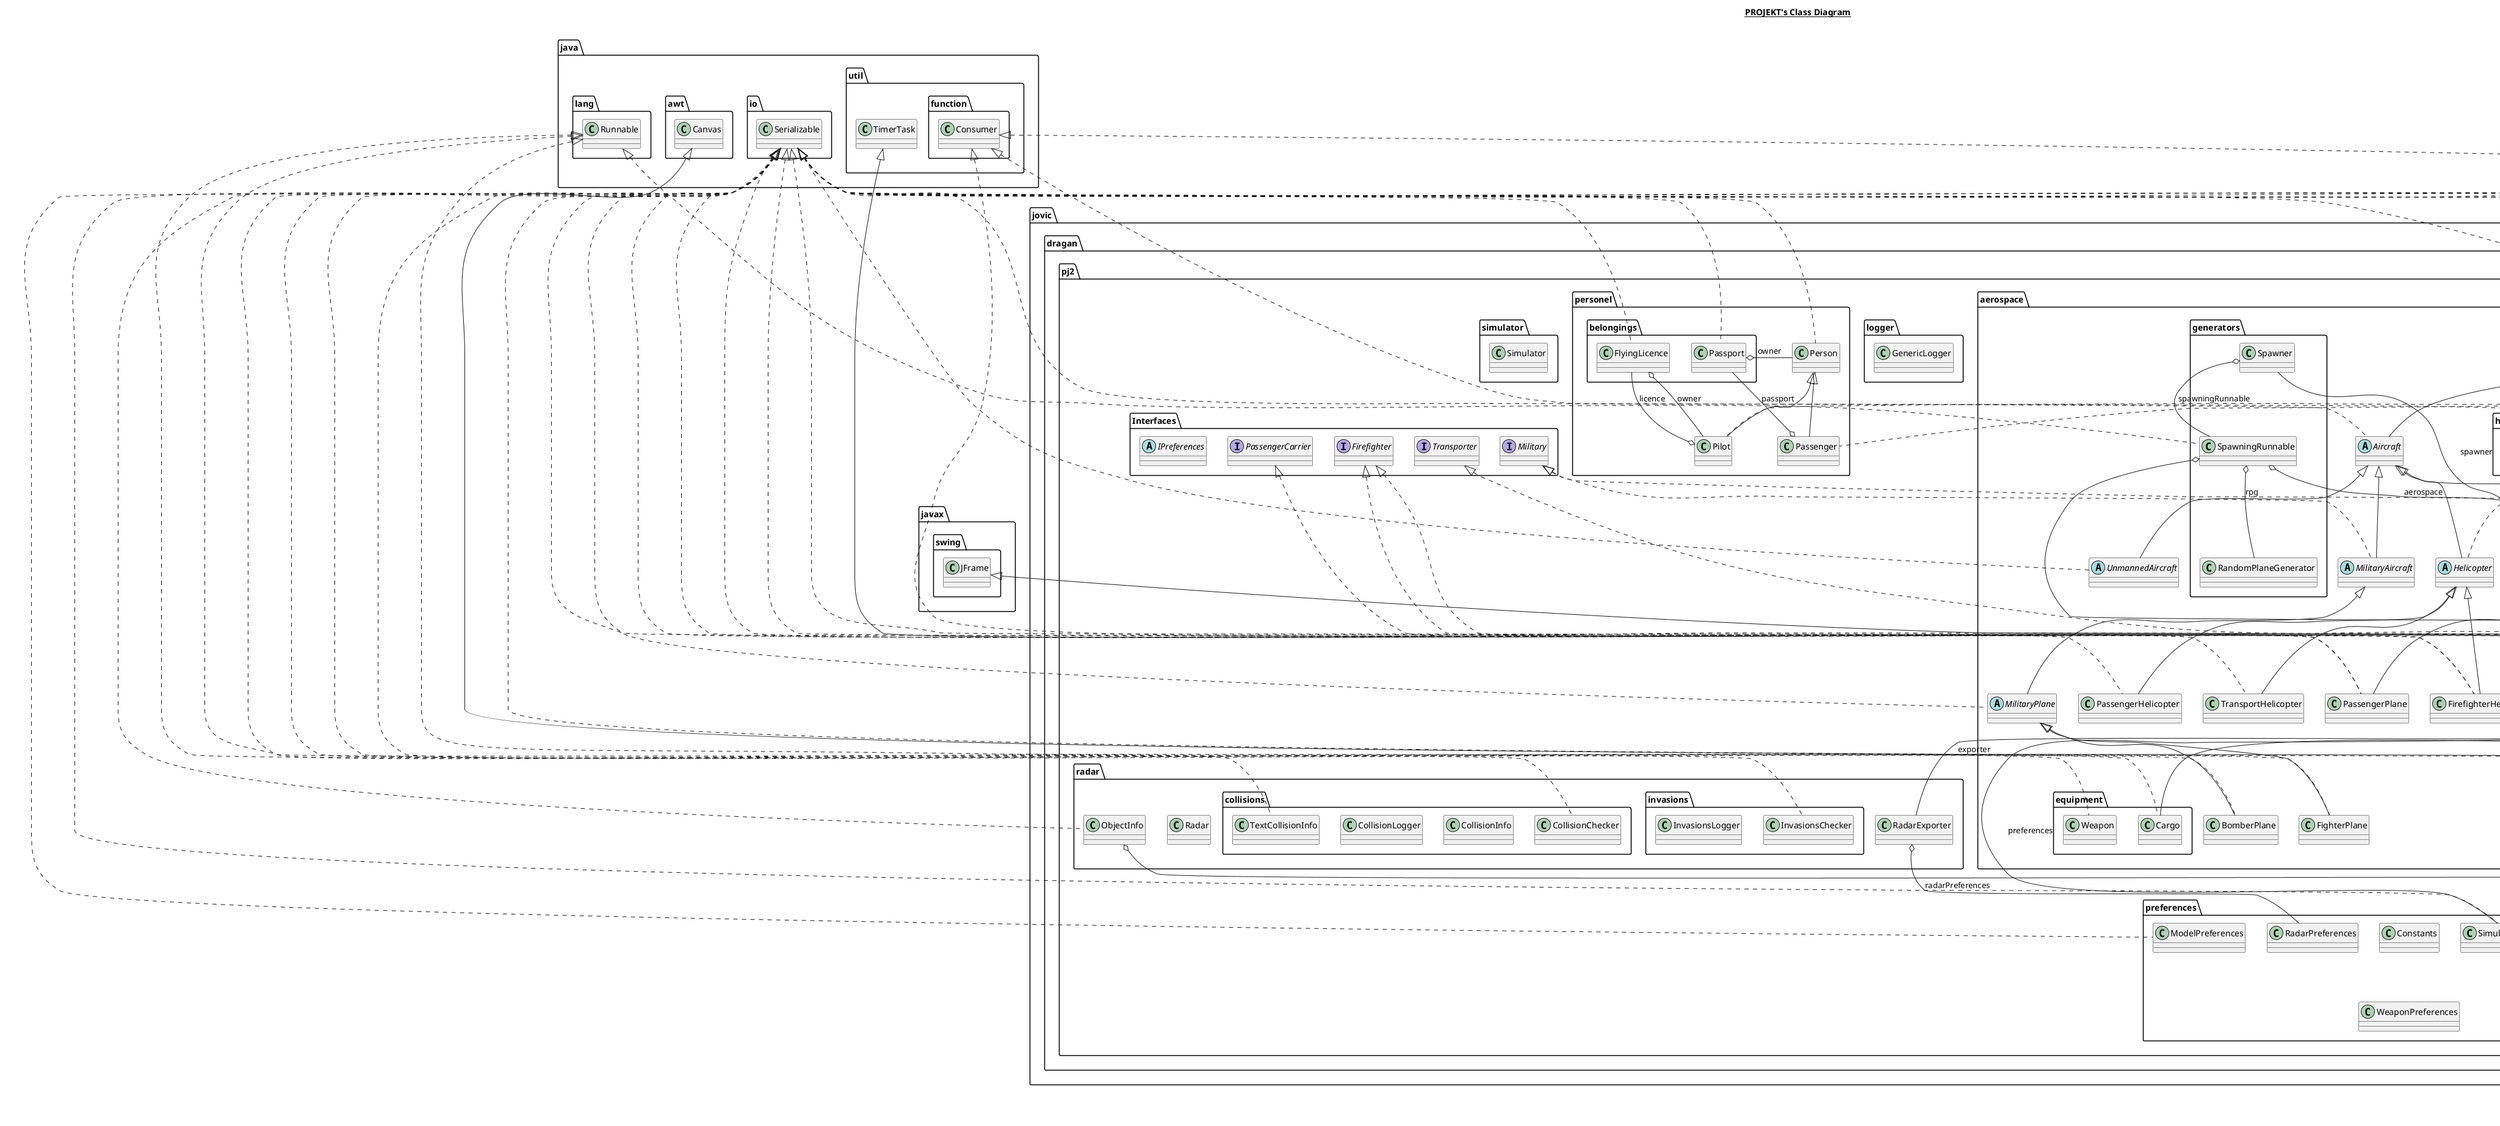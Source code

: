 @startuml

title __PROJEKT's Class Diagram__\n

  namespace jovic.dragan.pj2.Interfaces {
    interface jovic.dragan.pj2.Interfaces.Firefighter {
    }
  }
  

  namespace jovic.dragan.pj2.Interfaces {
    abstract class jovic.dragan.pj2.Interfaces.IPreferences {
    }
  }
  

  namespace jovic.dragan.pj2.Interfaces {
    interface jovic.dragan.pj2.Interfaces.Military {
    }
  }
  

  namespace jovic.dragan.pj2.Interfaces {
    interface jovic.dragan.pj2.Interfaces.PassengerCarrier {
    }
  }
  

  namespace jovic.dragan.pj2.Interfaces {
    interface jovic.dragan.pj2.Interfaces.Transporter {
    }
  }
  

  namespace jovic.dragan.pj2.aerospace {
    abstract class jovic.dragan.pj2.aerospace.Aeroplane {
    }
  }
  

  namespace jovic.dragan.pj2.aerospace {
    class jovic.dragan.pj2.aerospace.Aerospace {
    }
  }
  

  namespace jovic.dragan.pj2.aerospace {
    abstract class jovic.dragan.pj2.aerospace.AerospaceObject {
    }
  }
  

  namespace jovic.dragan.pj2.aerospace {
    abstract class jovic.dragan.pj2.aerospace.Aircraft {
    }
  }
  

  namespace jovic.dragan.pj2.aerospace {
    class jovic.dragan.pj2.aerospace.AntiHailRocket {
    }
  }
  

  namespace jovic.dragan.pj2.aerospace {
    class jovic.dragan.pj2.aerospace.BomberPlane {
    }
  }
  

  namespace jovic.dragan.pj2.aerospace {
    class jovic.dragan.pj2.aerospace.FighterPlane {
    }
  }
  

  namespace jovic.dragan.pj2.aerospace {
    class jovic.dragan.pj2.aerospace.FirefighterHelicopter {
    }
  }
  

  namespace jovic.dragan.pj2.aerospace {
    class jovic.dragan.pj2.aerospace.FirefighterPlane {
    }
  }
  

  namespace jovic.dragan.pj2.aerospace {
    abstract class jovic.dragan.pj2.aerospace.Helicopter {
    }
  }
  

  namespace jovic.dragan.pj2.aerospace {
    abstract class jovic.dragan.pj2.aerospace.MilitaryAircraft {
    }
  }
  

  namespace jovic.dragan.pj2.aerospace {
    abstract class jovic.dragan.pj2.aerospace.MilitaryPlane {
    }
  }
  

  namespace jovic.dragan.pj2.aerospace {
    class jovic.dragan.pj2.aerospace.MilitaryRocket {
    }
  }
  

  namespace jovic.dragan.pj2.aerospace {
    class jovic.dragan.pj2.aerospace.PassengerHelicopter {
    }
  }
  

  namespace jovic.dragan.pj2.aerospace {
    class jovic.dragan.pj2.aerospace.PassengerPlane {
    }
  }
  

  namespace jovic.dragan.pj2.aerospace {
    abstract class jovic.dragan.pj2.aerospace.Rocket {
    }
  }
  

  namespace jovic.dragan.pj2.aerospace {
    class jovic.dragan.pj2.aerospace.TransportHelicopter {
    }
  }
  

  namespace jovic.dragan.pj2.aerospace {
    abstract class jovic.dragan.pj2.aerospace.TransportPlane {
    }
  }
  

  namespace jovic.dragan.pj2.aerospace {
    abstract class jovic.dragan.pj2.aerospace.UnmannedAircraft {
    }
  }
  

  namespace jovic.dragan.pj2.aerospace {
    class jovic.dragan.pj2.aerospace.UpdatingRunnable {
    }
  }
  

  namespace jovic.dragan.pj2.aerospace {
    namespace equipment {
      class jovic.dragan.pj2.aerospace.equipment.Cargo {
      }
    }
  }
  

  namespace jovic.dragan.pj2.aerospace {
    namespace equipment {
      class jovic.dragan.pj2.aerospace.equipment.Weapon {
      }
    }
  }
  

  namespace jovic.dragan.pj2.aerospace {
    namespace generators {
      class jovic.dragan.pj2.aerospace.generators.RandomPlaneGenerator {
      }
    }
  }
  

  namespace jovic.dragan.pj2.aerospace {
    namespace generators {
      class jovic.dragan.pj2.aerospace.generators.Spawner {
      }
    }
  }
  

  namespace jovic.dragan.pj2.aerospace {
    namespace generators {
      class jovic.dragan.pj2.aerospace.generators.SpawningRunnable {
      }
    }
  }
  

  namespace jovic.dragan.pj2.aerospace {
    namespace handlers {
      class jovic.dragan.pj2.aerospace.handlers.CollisionHandler {
      }
    }
  }
  

  namespace jovic.dragan.pj2.aerospace {
    namespace handlers {
      class jovic.dragan.pj2.aerospace.handlers.InvasionHandler {
      }
    }
  }
  

  namespace jovic.dragan.pj2.gui {
    class jovic.dragan.pj2.gui.MainWindow {
    }
  }
  

  namespace jovic.dragan.pj2.gui {
    class jovic.dragan.pj2.gui.components.MapViewer {
    }
  }
  

  namespace jovic.dragan.pj2.gui {
    namespace handlers {
      class jovic.dragan.pj2.gui.handlers.MapUpdateHandler {
      }
    }
  }
  

  namespace jovic.dragan.pj2.logger {
    class jovic.dragan.pj2.logger.GenericLogger {
    }
  }
  

  namespace jovic.dragan.pj2.personel {
    class jovic.dragan.pj2.personel.Passenger {
    }
  }
  

  namespace jovic.dragan.pj2.personel {
    class jovic.dragan.pj2.personel.Person {
    }
  }
  

  namespace jovic.dragan.pj2.personel {
    class jovic.dragan.pj2.personel.Pilot {
    }
  }
  

  namespace jovic.dragan.pj2.personel {
    namespace belongings {
      class jovic.dragan.pj2.personel.belongings.FlyingLicence {
      }
    }
  }
  

  namespace jovic.dragan.pj2.personel {
    namespace belongings {
      class jovic.dragan.pj2.personel.belongings.Passport {
      }
    }
  }
  

  namespace jovic.dragan.pj2.preferences {
    class jovic.dragan.pj2.preferences.Constants {
    }
  }
  

  namespace jovic.dragan.pj2.preferences {
    class jovic.dragan.pj2.preferences.GenericPreferences {
    }
  }
  

  namespace jovic.dragan.pj2.preferences {
    class jovic.dragan.pj2.preferences.ModelPreferences {
    }
  }
  

  namespace jovic.dragan.pj2.preferences {
    class jovic.dragan.pj2.preferences.PreferenceWatcher {
    }
  }
  

  namespace jovic.dragan.pj2.preferences {
    class jovic.dragan.pj2.preferences.PreferencesHelper {
    }
  }
  

  namespace jovic.dragan.pj2.preferences {
    class jovic.dragan.pj2.preferences.RadarPreferences {
    }
  }
  

  namespace jovic.dragan.pj2.preferences {
    class jovic.dragan.pj2.preferences.SimulatorPreferences {
    }
  }
  

  namespace jovic.dragan.pj2.preferences {
    class jovic.dragan.pj2.preferences.WeaponPreferences {
    }
  }
  

  namespace jovic.dragan.pj2.radar {
    class jovic.dragan.pj2.radar.ObjectInfo {
    }
  }
  

  namespace jovic.dragan.pj2.radar {
    class jovic.dragan.pj2.radar.Radar {
    }
  }
  

  namespace jovic.dragan.pj2.radar {
    class jovic.dragan.pj2.radar.RadarExporter {
    }
  }
  

  namespace jovic.dragan.pj2.radar {
    namespace collisions {
      class jovic.dragan.pj2.radar.collisions.CollisionChecker {
      }
    }
  }
  

  namespace jovic.dragan.pj2.radar {
    namespace collisions {
      class jovic.dragan.pj2.radar.collisions.CollisionInfo {
      }
    }
  }
  

  namespace jovic.dragan.pj2.radar {
    namespace collisions {
      class jovic.dragan.pj2.radar.collisions.CollisionLogger {
      }
    }
  }
  

  namespace jovic.dragan.pj2.radar {
    namespace collisions {
      class jovic.dragan.pj2.radar.collisions.TextCollisionInfo {
      }
    }
  }
  

  namespace jovic.dragan.pj2.radar {
    namespace invasions {
      class jovic.dragan.pj2.radar.invasions.InvasionsChecker {
      }
    }
  }
  

  namespace jovic.dragan.pj2.radar {
    namespace invasions {
      class jovic.dragan.pj2.radar.invasions.InvasionsLogger {
      }
    }
  }
  

  namespace jovic.dragan.pj2.simulator {
    class jovic.dragan.pj2.simulator.Simulator {
    }
  }
  

  namespace jovic.dragan.pj2.util {
    enum Direction {
    }
  }
  

  namespace jovic.dragan.pj2.util {
    class jovic.dragan.pj2.util.Pair {
    }
  }
  

  namespace jovic.dragan.pj2.util {
    class jovic.dragan.pj2.util.Util {
    }
  }
  

  namespace jovic.dragan.pj2.util {
    class jovic.dragan.pj2.util.Vector2D {
    }
  }
  

  namespace jovic.dragan.pj2.util {
    class jovic.dragan.pj2.util.Vector3D {
    }
  }
  

  namespace jovic.dragan.pj2.util {
    class jovic.dragan.pj2.util.Watcher {
    }
  }
  

  jovic.dragan.pj2.aerospace.Aeroplane .up.|> java.io.Serializable
  jovic.dragan.pj2.aerospace.Aeroplane -up-|> jovic.dragan.pj2.aerospace.Aircraft
  jovic.dragan.pj2.aerospace.Aerospace o-- jovic.dragan.pj2.util.Watcher : collisionWatcher
  jovic.dragan.pj2.aerospace.Aerospace o-- jovic.dragan.pj2.util.Watcher : invasionWatcher
  jovic.dragan.pj2.aerospace.Aerospace o-- jovic.dragan.pj2.preferences.SimulatorPreferences : preferences
  jovic.dragan.pj2.aerospace.Aerospace o-- jovic.dragan.pj2.aerospace.generators.Spawner : spawner
  jovic.dragan.pj2.aerospace.Aerospace o-- jovic.dragan.pj2.aerospace.UpdatingRunnable : timerTask
  jovic.dragan.pj2.aerospace.AerospaceObject .up.|> java.io.Serializable
  jovic.dragan.pj2.aerospace.AerospaceObject o-- jovic.dragan.pj2.util.Direction : direction
  jovic.dragan.pj2.aerospace.AerospaceObject o-- jovic.dragan.pj2.util.Vector2D : directionVector
  jovic.dragan.pj2.aerospace.Aircraft .up.|> java.io.Serializable
  jovic.dragan.pj2.aerospace.Aircraft -up-|> jovic.dragan.pj2.aerospace.AerospaceObject
  jovic.dragan.pj2.aerospace.AntiHailRocket .up.|> java.io.Serializable
  jovic.dragan.pj2.aerospace.AntiHailRocket -up-|> jovic.dragan.pj2.aerospace.Rocket
  jovic.dragan.pj2.aerospace.BomberPlane .up.|> java.io.Serializable
  jovic.dragan.pj2.aerospace.BomberPlane -up-|> jovic.dragan.pj2.aerospace.MilitaryPlane
  jovic.dragan.pj2.aerospace.FighterPlane .up.|> java.io.Serializable
  jovic.dragan.pj2.aerospace.FighterPlane -up-|> jovic.dragan.pj2.aerospace.MilitaryPlane
  jovic.dragan.pj2.aerospace.FirefighterHelicopter .up.|> java.io.Serializable
  jovic.dragan.pj2.aerospace.FirefighterHelicopter .up.|> jovic.dragan.pj2.Interfaces.Firefighter
  jovic.dragan.pj2.aerospace.FirefighterHelicopter -up-|> jovic.dragan.pj2.aerospace.Helicopter
  jovic.dragan.pj2.aerospace.FirefighterPlane .up.|> java.io.Serializable
  jovic.dragan.pj2.aerospace.FirefighterPlane .up.|> jovic.dragan.pj2.Interfaces.Firefighter
  jovic.dragan.pj2.aerospace.FirefighterPlane -up-|> jovic.dragan.pj2.aerospace.Aeroplane
  jovic.dragan.pj2.aerospace.Helicopter .up.|> java.io.Serializable
  jovic.dragan.pj2.aerospace.Helicopter -up-|> jovic.dragan.pj2.aerospace.Aircraft
  jovic.dragan.pj2.aerospace.MilitaryAircraft .up.|> jovic.dragan.pj2.Interfaces.Military
  jovic.dragan.pj2.aerospace.MilitaryAircraft -up-|> jovic.dragan.pj2.aerospace.Aircraft
  jovic.dragan.pj2.aerospace.MilitaryPlane .up.|> java.io.Serializable
  jovic.dragan.pj2.aerospace.MilitaryPlane -up-|> jovic.dragan.pj2.aerospace.MilitaryAircraft
  jovic.dragan.pj2.aerospace.MilitaryRocket .up.|> java.io.Serializable
  jovic.dragan.pj2.aerospace.MilitaryRocket .up.|> jovic.dragan.pj2.Interfaces.Military
  jovic.dragan.pj2.aerospace.MilitaryRocket -up-|> jovic.dragan.pj2.aerospace.Rocket
  jovic.dragan.pj2.aerospace.PassengerHelicopter .up.|> java.io.Serializable
  jovic.dragan.pj2.aerospace.PassengerHelicopter -up-|> jovic.dragan.pj2.aerospace.Helicopter
  jovic.dragan.pj2.aerospace.PassengerPlane .up.|> java.io.Serializable
  jovic.dragan.pj2.aerospace.PassengerPlane .up.|> jovic.dragan.pj2.Interfaces.PassengerCarrier
  jovic.dragan.pj2.aerospace.PassengerPlane -up-|> jovic.dragan.pj2.aerospace.Aeroplane
  jovic.dragan.pj2.aerospace.Rocket .up.|> java.io.Serializable
  jovic.dragan.pj2.aerospace.Rocket -up-|> jovic.dragan.pj2.aerospace.AerospaceObject
  jovic.dragan.pj2.aerospace.TransportHelicopter .up.|> java.io.Serializable
  jovic.dragan.pj2.aerospace.TransportHelicopter -up-|> jovic.dragan.pj2.aerospace.Helicopter
  jovic.dragan.pj2.aerospace.TransportPlane .up.|> java.io.Serializable
  jovic.dragan.pj2.aerospace.TransportPlane .up.|> jovic.dragan.pj2.Interfaces.Transporter
  jovic.dragan.pj2.aerospace.TransportPlane -up-|> jovic.dragan.pj2.aerospace.Aeroplane
  jovic.dragan.pj2.aerospace.TransportPlane o-- jovic.dragan.pj2.aerospace.equipment.Cargo : cargo
  jovic.dragan.pj2.aerospace.UnmannedAircraft .up.|> java.io.Serializable
  jovic.dragan.pj2.aerospace.UnmannedAircraft -up-|> jovic.dragan.pj2.aerospace.Aircraft
  jovic.dragan.pj2.aerospace.UpdatingRunnable -up-|> java.util.TimerTask
  jovic.dragan.pj2.aerospace.UpdatingRunnable o-- jovic.dragan.pj2.radar.RadarExporter : exporter
  jovic.dragan.pj2.aerospace.UpdatingRunnable o-- jovic.dragan.pj2.preferences.SimulatorPreferences : preferences
  jovic.dragan.pj2.aerospace.equipment.Cargo .up.|> java.io.Serializable
  jovic.dragan.pj2.aerospace.equipment.Weapon .up.|> java.io.Serializable
  jovic.dragan.pj2.aerospace.generators.Spawner o-- jovic.dragan.pj2.aerospace.generators.SpawningRunnable : spawningRunnable
  jovic.dragan.pj2.aerospace.generators.SpawningRunnable .up.|> java.lang.Runnable
  jovic.dragan.pj2.aerospace.generators.SpawningRunnable o-- jovic.dragan.pj2.aerospace.Aerospace : aerospace
  jovic.dragan.pj2.aerospace.generators.SpawningRunnable o-- jovic.dragan.pj2.preferences.SimulatorPreferences : preferences
  jovic.dragan.pj2.aerospace.generators.SpawningRunnable o-- jovic.dragan.pj2.aerospace.generators.RandomPlaneGenerator : rpg
  jovic.dragan.pj2.aerospace.handlers.CollisionHandler .up.|> java.util.function.Consumer
  jovic.dragan.pj2.aerospace.handlers.CollisionHandler o-- jovic.dragan.pj2.aerospace.Aerospace : aerospace
  jovic.dragan.pj2.aerospace.handlers.InvasionHandler .up.|> java.util.function.Consumer
  jovic.dragan.pj2.aerospace.handlers.InvasionHandler o-- jovic.dragan.pj2.aerospace.Aerospace : aerospace
  jovic.dragan.pj2.gui.MainWindow -up-|> javax.swing.JFrame
  jovic.dragan.pj2.gui.MainWindow o-- jovic.dragan.pj2.gui.components.MapViewer : viewer
  jovic.dragan.pj2.gui.components.MapViewer .up.|> java.lang.Runnable
  jovic.dragan.pj2.gui.components.MapViewer -up-|> java.awt.Canvas
  jovic.dragan.pj2.gui.components.MapViewer o-- jovic.dragan.pj2.util.Watcher : mapWatcher
  jovic.dragan.pj2.gui.components.MapViewer o-- jovic.dragan.pj2.preferences.SimulatorPreferences : preferences
  jovic.dragan.pj2.gui.handlers.MapUpdateHandler .up.|> java.util.function.Consumer
  jovic.dragan.pj2.gui.handlers.MapUpdateHandler o-- jovic.dragan.pj2.gui.components.MapViewer : viewer
  jovic.dragan.pj2.personel.Passenger .up.|> java.io.Serializable
  jovic.dragan.pj2.personel.Passenger -up-|> jovic.dragan.pj2.personel.Person
  jovic.dragan.pj2.personel.Passenger o-- jovic.dragan.pj2.personel.belongings.Passport : passport
  jovic.dragan.pj2.personel.Person .up.|> java.io.Serializable
  jovic.dragan.pj2.personel.Pilot .up.|> java.io.Serializable
  jovic.dragan.pj2.personel.Pilot -up-|> jovic.dragan.pj2.personel.Person
  jovic.dragan.pj2.personel.Pilot o-- jovic.dragan.pj2.personel.belongings.FlyingLicence : licence
  jovic.dragan.pj2.personel.belongings.FlyingLicence .up.|> java.io.Serializable
  jovic.dragan.pj2.personel.belongings.FlyingLicence o-- jovic.dragan.pj2.personel.Pilot : owner
  jovic.dragan.pj2.personel.belongings.Passport .up.|> java.io.Serializable
  jovic.dragan.pj2.personel.belongings.Passport o-- jovic.dragan.pj2.personel.Person : owner
  jovic.dragan.pj2.preferences.GenericPreferences o-- T : preferences
  jovic.dragan.pj2.preferences.ModelPreferences .up.|> java.io.Serializable
  jovic.dragan.pj2.preferences.PreferenceWatcher o-- T : original
  jovic.dragan.pj2.preferences.SimulatorPreferences .up.|> java.io.Serializable
  jovic.dragan.pj2.radar.ObjectInfo .up.|> java.io.Serializable
  jovic.dragan.pj2.radar.ObjectInfo o-- jovic.dragan.pj2.util.Direction : direction
  jovic.dragan.pj2.radar.RadarExporter o-- jovic.dragan.pj2.preferences.RadarPreferences : radarPreferences
  jovic.dragan.pj2.radar.collisions.CollisionChecker .up.|> java.lang.Runnable
  jovic.dragan.pj2.radar.collisions.TextCollisionInfo .up.|> java.io.Serializable
  jovic.dragan.pj2.radar.invasions.InvasionsChecker .up.|> java.lang.Runnable
  jovic.dragan.pj2.util.Pair o-- T1 : first
  jovic.dragan.pj2.util.Pair o-- T2 : second
  jovic.dragan.pj2.util.Vector2D .up.|> java.io.Serializable


right footer


PlantUML diagram generated by SketchIt! (https://bitbucket.org/pmesmeur/sketch.it)
For more information about this tool, please contact philippe.mesmeur@gmail.com
endfooter

@enduml
